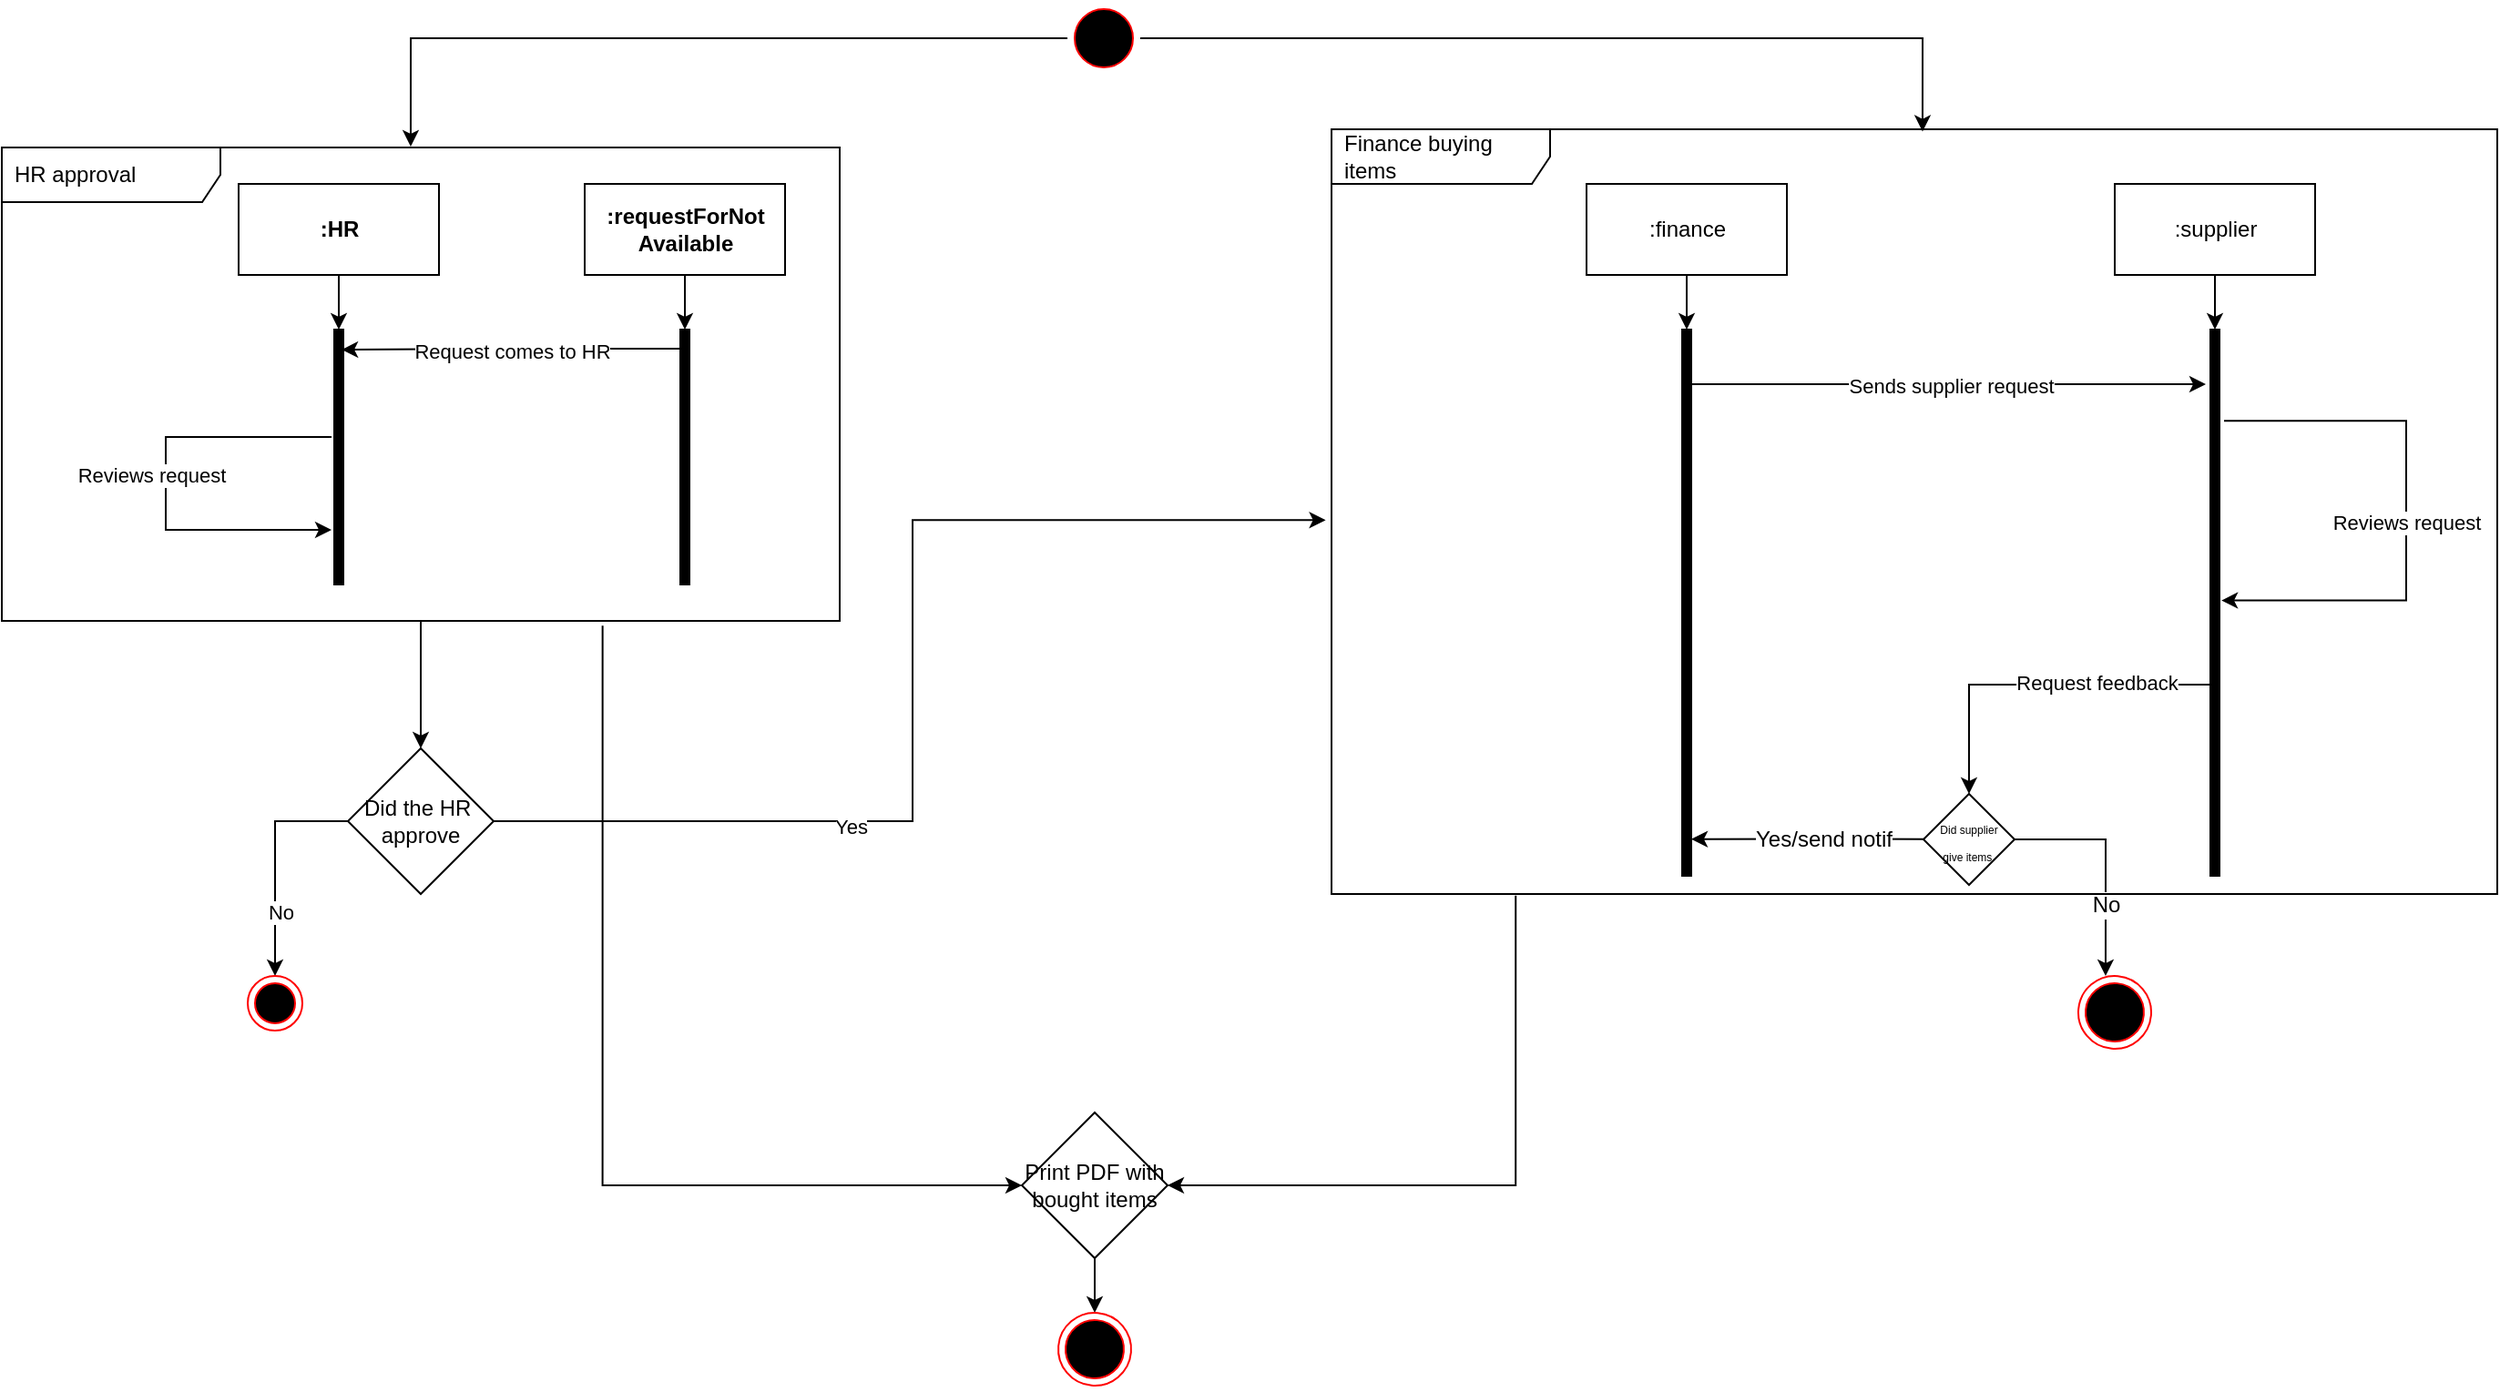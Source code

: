<mxfile version="20.8.13" type="github">
  <diagram name="Page-1" id="ucB_lO4Q2C9gVS_BFvmu">
    <mxGraphModel dx="2150" dy="975" grid="1" gridSize="10" guides="1" tooltips="1" connect="1" arrows="1" fold="1" page="0" pageScale="1" pageWidth="850" pageHeight="1100" math="0" shadow="0">
      <root>
        <mxCell id="0" />
        <mxCell id="1" parent="0" />
        <mxCell id="c53mcl23ytwHgsnoRXT7-5" style="edgeStyle=orthogonalEdgeStyle;rounded=0;orthogonalLoop=1;jettySize=auto;html=1;entryX=0.488;entryY=-0.002;entryDx=0;entryDy=0;entryPerimeter=0;" parent="1" source="c53mcl23ytwHgsnoRXT7-2" target="c53mcl23ytwHgsnoRXT7-20" edge="1">
          <mxGeometry relative="1" as="geometry">
            <mxPoint x="150" y="120" as="targetPoint" />
          </mxGeometry>
        </mxCell>
        <mxCell id="c53mcl23ytwHgsnoRXT7-31" style="edgeStyle=orthogonalEdgeStyle;rounded=0;orthogonalLoop=1;jettySize=auto;html=1;entryX=0.507;entryY=0.003;entryDx=0;entryDy=0;entryPerimeter=0;" parent="1" source="c53mcl23ytwHgsnoRXT7-2" target="c53mcl23ytwHgsnoRXT7-58" edge="1">
          <mxGeometry relative="1" as="geometry">
            <mxPoint x="800" y="60" as="targetPoint" />
          </mxGeometry>
        </mxCell>
        <mxCell id="c53mcl23ytwHgsnoRXT7-2" value="" style="ellipse;html=1;shape=startState;fillColor=#000000;strokeColor=#ff0000;" parent="1" vertex="1">
          <mxGeometry x="405" y="40" width="40" height="40" as="geometry" />
        </mxCell>
        <mxCell id="c53mcl23ytwHgsnoRXT7-6" value="&lt;b&gt;:HR&lt;/b&gt;" style="html=1;" parent="1" vertex="1">
          <mxGeometry x="-50" y="140" width="110" height="50" as="geometry" />
        </mxCell>
        <mxCell id="c53mcl23ytwHgsnoRXT7-9" style="edgeStyle=orthogonalEdgeStyle;rounded=0;orthogonalLoop=1;jettySize=auto;html=1;exitX=0.5;exitY=1;exitDx=0;exitDy=0;" parent="1" source="c53mcl23ytwHgsnoRXT7-6" target="c53mcl23ytwHgsnoRXT7-8" edge="1">
          <mxGeometry relative="1" as="geometry" />
        </mxCell>
        <mxCell id="c53mcl23ytwHgsnoRXT7-15" style="edgeStyle=orthogonalEdgeStyle;rounded=0;orthogonalLoop=1;jettySize=auto;html=1;entryX=0.811;entryY=0.079;entryDx=0;entryDy=0;entryPerimeter=0;exitX=0.144;exitY=0.075;exitDx=0;exitDy=0;exitPerimeter=0;" parent="1" source="c53mcl23ytwHgsnoRXT7-12" target="c53mcl23ytwHgsnoRXT7-8" edge="1">
          <mxGeometry relative="1" as="geometry">
            <mxPoint x="20" y="240" as="targetPoint" />
          </mxGeometry>
        </mxCell>
        <mxCell id="c53mcl23ytwHgsnoRXT7-16" value="Request comes to HR" style="edgeLabel;html=1;align=center;verticalAlign=middle;resizable=0;points=[];" parent="c53mcl23ytwHgsnoRXT7-15" vertex="1" connectable="0">
          <mxGeometry x="-0.094" y="1" relative="1" as="geometry">
            <mxPoint x="-8" as="offset" />
          </mxGeometry>
        </mxCell>
        <mxCell id="c53mcl23ytwHgsnoRXT7-17" style="edgeStyle=orthogonalEdgeStyle;rounded=0;orthogonalLoop=1;jettySize=auto;html=1;" parent="1" edge="1">
          <mxGeometry relative="1" as="geometry">
            <mxPoint x="1" y="330" as="targetPoint" />
            <mxPoint y="279" as="sourcePoint" />
            <Array as="points">
              <mxPoint x="1" y="279" />
              <mxPoint x="-90" y="279" />
              <mxPoint x="-90" y="330" />
              <mxPoint x="-17" y="330" />
              <mxPoint x="1" y="329" />
            </Array>
          </mxGeometry>
        </mxCell>
        <mxCell id="c53mcl23ytwHgsnoRXT7-18" value="Reviews request" style="edgeLabel;html=1;align=center;verticalAlign=middle;resizable=0;points=[];" parent="c53mcl23ytwHgsnoRXT7-17" vertex="1" connectable="0">
          <mxGeometry x="-0.466" y="-1" relative="1" as="geometry">
            <mxPoint x="-38" y="22" as="offset" />
          </mxGeometry>
        </mxCell>
        <mxCell id="c53mcl23ytwHgsnoRXT7-8" value="" style="html=1;points=[];perimeter=orthogonalPerimeter;fillColor=strokeColor;" parent="1" vertex="1">
          <mxGeometry x="2.5" y="220" width="5" height="140" as="geometry" />
        </mxCell>
        <mxCell id="c53mcl23ytwHgsnoRXT7-10" value="&lt;b&gt;:requestForNot&lt;br&gt;Available&lt;/b&gt;" style="html=1;" parent="1" vertex="1">
          <mxGeometry x="140" y="140" width="110" height="50" as="geometry" />
        </mxCell>
        <mxCell id="c53mcl23ytwHgsnoRXT7-11" style="edgeStyle=orthogonalEdgeStyle;rounded=0;orthogonalLoop=1;jettySize=auto;html=1;exitX=0.5;exitY=1;exitDx=0;exitDy=0;" parent="1" source="c53mcl23ytwHgsnoRXT7-10" target="c53mcl23ytwHgsnoRXT7-12" edge="1">
          <mxGeometry relative="1" as="geometry" />
        </mxCell>
        <mxCell id="c53mcl23ytwHgsnoRXT7-12" value="" style="html=1;points=[];perimeter=orthogonalPerimeter;fillColor=strokeColor;" parent="1" vertex="1">
          <mxGeometry x="192.5" y="220" width="5" height="140" as="geometry" />
        </mxCell>
        <mxCell id="c53mcl23ytwHgsnoRXT7-21" style="edgeStyle=orthogonalEdgeStyle;rounded=0;orthogonalLoop=1;jettySize=auto;html=1;" parent="1" source="c53mcl23ytwHgsnoRXT7-20" target="c53mcl23ytwHgsnoRXT7-25" edge="1">
          <mxGeometry relative="1" as="geometry">
            <mxPoint x="50.08" y="440" as="targetPoint" />
          </mxGeometry>
        </mxCell>
        <mxCell id="Tr6KO6QDgBk20_RHtYuu-2" style="edgeStyle=orthogonalEdgeStyle;rounded=0;orthogonalLoop=1;jettySize=auto;html=1;entryX=0;entryY=0.5;entryDx=0;entryDy=0;fontSize=12;exitX=0.717;exitY=1.01;exitDx=0;exitDy=0;exitPerimeter=0;" edge="1" parent="1" source="c53mcl23ytwHgsnoRXT7-20" target="Tr6KO6QDgBk20_RHtYuu-1">
          <mxGeometry relative="1" as="geometry">
            <Array as="points">
              <mxPoint x="150" y="690" />
            </Array>
          </mxGeometry>
        </mxCell>
        <mxCell id="c53mcl23ytwHgsnoRXT7-20" value="HR approval" style="shape=umlFrame;whiteSpace=wrap;html=1;width=120;height=30;boundedLbl=1;verticalAlign=middle;align=left;spacingLeft=5;" parent="1" vertex="1">
          <mxGeometry x="-180" y="120" width="460" height="260" as="geometry" />
        </mxCell>
        <mxCell id="c53mcl23ytwHgsnoRXT7-26" style="edgeStyle=orthogonalEdgeStyle;rounded=0;orthogonalLoop=1;jettySize=auto;html=1;" parent="1" source="c53mcl23ytwHgsnoRXT7-25" target="c53mcl23ytwHgsnoRXT7-28" edge="1">
          <mxGeometry relative="1" as="geometry">
            <mxPoint x="-30" y="590" as="targetPoint" />
          </mxGeometry>
        </mxCell>
        <mxCell id="c53mcl23ytwHgsnoRXT7-27" value="No" style="edgeLabel;html=1;align=center;verticalAlign=middle;resizable=0;points=[];" parent="c53mcl23ytwHgsnoRXT7-26" vertex="1" connectable="0">
          <mxGeometry x="0.439" y="3" relative="1" as="geometry">
            <mxPoint as="offset" />
          </mxGeometry>
        </mxCell>
        <mxCell id="c53mcl23ytwHgsnoRXT7-29" style="edgeStyle=orthogonalEdgeStyle;rounded=0;orthogonalLoop=1;jettySize=auto;html=1;entryX=-0.005;entryY=0.511;entryDx=0;entryDy=0;entryPerimeter=0;" parent="1" source="c53mcl23ytwHgsnoRXT7-25" target="c53mcl23ytwHgsnoRXT7-58" edge="1">
          <mxGeometry relative="1" as="geometry">
            <mxPoint x="393.84" y="490" as="targetPoint" />
          </mxGeometry>
        </mxCell>
        <mxCell id="c53mcl23ytwHgsnoRXT7-30" value="Yes" style="edgeLabel;html=1;align=center;verticalAlign=middle;resizable=0;points=[];" parent="c53mcl23ytwHgsnoRXT7-29" vertex="1" connectable="0">
          <mxGeometry x="-0.371" y="-3" relative="1" as="geometry">
            <mxPoint as="offset" />
          </mxGeometry>
        </mxCell>
        <mxCell id="c53mcl23ytwHgsnoRXT7-25" value="Did the HR&amp;nbsp;&lt;br&gt;approve" style="rhombus;whiteSpace=wrap;html=1;" parent="1" vertex="1">
          <mxGeometry x="10.0" y="450" width="80" height="80" as="geometry" />
        </mxCell>
        <mxCell id="c53mcl23ytwHgsnoRXT7-28" value="" style="ellipse;html=1;shape=endState;fillColor=#000000;strokeColor=#ff0000;" parent="1" vertex="1">
          <mxGeometry x="-45" y="575" width="30" height="30" as="geometry" />
        </mxCell>
        <mxCell id="c53mcl23ytwHgsnoRXT7-32" value=":finance" style="html=1;" parent="1" vertex="1">
          <mxGeometry x="690" y="140" width="110" height="50" as="geometry" />
        </mxCell>
        <mxCell id="c53mcl23ytwHgsnoRXT7-33" value=":supplier" style="html=1;" parent="1" vertex="1">
          <mxGeometry x="980" y="140" width="110" height="50" as="geometry" />
        </mxCell>
        <mxCell id="c53mcl23ytwHgsnoRXT7-35" style="edgeStyle=orthogonalEdgeStyle;rounded=0;orthogonalLoop=1;jettySize=auto;html=1;exitX=0.5;exitY=1;exitDx=0;exitDy=0;" parent="1" source="c53mcl23ytwHgsnoRXT7-32" target="c53mcl23ytwHgsnoRXT7-34" edge="1">
          <mxGeometry relative="1" as="geometry" />
        </mxCell>
        <mxCell id="c53mcl23ytwHgsnoRXT7-40" style="edgeStyle=orthogonalEdgeStyle;rounded=0;orthogonalLoop=1;jettySize=auto;html=1;" parent="1" source="c53mcl23ytwHgsnoRXT7-34" edge="1">
          <mxGeometry relative="1" as="geometry">
            <mxPoint x="1030" y="250" as="targetPoint" />
            <Array as="points">
              <mxPoint x="1010" y="250" />
              <mxPoint x="1010" y="250" />
            </Array>
          </mxGeometry>
        </mxCell>
        <mxCell id="c53mcl23ytwHgsnoRXT7-41" value="Sends supplier request" style="edgeLabel;html=1;align=center;verticalAlign=middle;resizable=0;points=[];" parent="c53mcl23ytwHgsnoRXT7-40" vertex="1" connectable="0">
          <mxGeometry x="-0.137" y="-1" relative="1" as="geometry">
            <mxPoint x="20" as="offset" />
          </mxGeometry>
        </mxCell>
        <mxCell id="c53mcl23ytwHgsnoRXT7-34" value="" style="html=1;points=[];perimeter=orthogonalPerimeter;fillColor=strokeColor;" parent="1" vertex="1">
          <mxGeometry x="742.5" y="220" width="5" height="300" as="geometry" />
        </mxCell>
        <mxCell id="c53mcl23ytwHgsnoRXT7-38" style="edgeStyle=orthogonalEdgeStyle;rounded=0;orthogonalLoop=1;jettySize=auto;html=1;exitX=0.5;exitY=1;exitDx=0;exitDy=0;" parent="1" source="c53mcl23ytwHgsnoRXT7-33" target="c53mcl23ytwHgsnoRXT7-37" edge="1">
          <mxGeometry relative="1" as="geometry" />
        </mxCell>
        <mxCell id="c53mcl23ytwHgsnoRXT7-48" style="edgeStyle=orthogonalEdgeStyle;rounded=0;orthogonalLoop=1;jettySize=auto;html=1;entryX=0.5;entryY=0;entryDx=0;entryDy=0;exitX=-0.009;exitY=0.632;exitDx=0;exitDy=0;exitPerimeter=0;" parent="1" target="c53mcl23ytwHgsnoRXT7-47" edge="1">
          <mxGeometry relative="1" as="geometry">
            <mxPoint x="1037.445" y="494.6" as="sourcePoint" />
            <Array as="points">
              <mxPoint x="1037.99" y="415" />
              <mxPoint x="899.99" y="415" />
            </Array>
          </mxGeometry>
        </mxCell>
        <mxCell id="c53mcl23ytwHgsnoRXT7-49" value="Request feedback" style="edgeLabel;html=1;align=center;verticalAlign=middle;resizable=0;points=[];" parent="c53mcl23ytwHgsnoRXT7-48" vertex="1" connectable="0">
          <mxGeometry x="0.12" y="-1" relative="1" as="geometry">
            <mxPoint x="8" as="offset" />
          </mxGeometry>
        </mxCell>
        <mxCell id="c53mcl23ytwHgsnoRXT7-37" value="" style="html=1;points=[];perimeter=orthogonalPerimeter;fillColor=strokeColor;" parent="1" vertex="1">
          <mxGeometry x="1032.5" y="220" width="5" height="300" as="geometry" />
        </mxCell>
        <mxCell id="c53mcl23ytwHgsnoRXT7-45" style="edgeStyle=orthogonalEdgeStyle;rounded=0;orthogonalLoop=1;jettySize=auto;html=1;exitX=1.5;exitY=0.167;exitDx=0;exitDy=0;exitPerimeter=0;entryX=1.212;entryY=0.496;entryDx=0;entryDy=0;entryPerimeter=0;" parent="1" source="c53mcl23ytwHgsnoRXT7-37" target="c53mcl23ytwHgsnoRXT7-37" edge="1">
          <mxGeometry relative="1" as="geometry">
            <mxPoint x="1050" y="310" as="targetPoint" />
            <mxPoint x="1038.855" y="259.24" as="sourcePoint" />
            <Array as="points">
              <mxPoint x="1140" y="270" />
              <mxPoint x="1140" y="369" />
            </Array>
          </mxGeometry>
        </mxCell>
        <mxCell id="c53mcl23ytwHgsnoRXT7-46" value="Reviews request" style="edgeLabel;html=1;align=center;verticalAlign=middle;resizable=0;points=[];" parent="c53mcl23ytwHgsnoRXT7-45" vertex="1" connectable="0">
          <mxGeometry x="0.071" y="2" relative="1" as="geometry">
            <mxPoint x="-2" y="-5" as="offset" />
          </mxGeometry>
        </mxCell>
        <mxCell id="c53mcl23ytwHgsnoRXT7-50" style="edgeStyle=orthogonalEdgeStyle;rounded=0;orthogonalLoop=1;jettySize=auto;html=1;entryX=1.02;entryY=0.934;entryDx=0;entryDy=0;entryPerimeter=0;" parent="1" edge="1">
          <mxGeometry relative="1" as="geometry">
            <mxPoint x="747.5" y="499.83" as="targetPoint" />
            <mxPoint x="875.09" y="499.83" as="sourcePoint" />
            <Array as="points">
              <mxPoint x="810.9" y="499.63" />
            </Array>
          </mxGeometry>
        </mxCell>
        <mxCell id="c53mcl23ytwHgsnoRXT7-56" value="Yes/send notif" style="edgeLabel;html=1;align=center;verticalAlign=middle;resizable=0;points=[];fontSize=12;" parent="c53mcl23ytwHgsnoRXT7-50" vertex="1" connectable="0">
          <mxGeometry x="0.491" relative="1" as="geometry">
            <mxPoint x="40" as="offset" />
          </mxGeometry>
        </mxCell>
        <mxCell id="c53mcl23ytwHgsnoRXT7-51" style="edgeStyle=orthogonalEdgeStyle;rounded=0;orthogonalLoop=1;jettySize=auto;html=1;" parent="1" source="c53mcl23ytwHgsnoRXT7-47" edge="1">
          <mxGeometry relative="1" as="geometry">
            <mxPoint x="974.99" y="575" as="targetPoint" />
            <Array as="points">
              <mxPoint x="974.99" y="500" />
            </Array>
          </mxGeometry>
        </mxCell>
        <mxCell id="c53mcl23ytwHgsnoRXT7-52" value="&lt;font style=&quot;font-size: 12px;&quot;&gt;No&lt;/font&gt;" style="edgeLabel;html=1;align=center;verticalAlign=middle;resizable=0;points=[];fontSize=6;" parent="c53mcl23ytwHgsnoRXT7-51" vertex="1" connectable="0">
          <mxGeometry x="0.512" y="-3" relative="1" as="geometry">
            <mxPoint x="3" y="-9" as="offset" />
          </mxGeometry>
        </mxCell>
        <mxCell id="c53mcl23ytwHgsnoRXT7-47" value="&lt;font style=&quot;font-size: 6px;&quot;&gt;Did supplier&lt;br&gt;give items&amp;nbsp;&lt;/font&gt;" style="rhombus;whiteSpace=wrap;html=1;" parent="1" vertex="1">
          <mxGeometry x="874.99" y="475" width="50" height="50" as="geometry" />
        </mxCell>
        <mxCell id="c53mcl23ytwHgsnoRXT7-55" value="" style="ellipse;html=1;shape=endState;fillColor=#000000;strokeColor=#ff0000;fontSize=12;rotation=5;" parent="1" vertex="1">
          <mxGeometry x="960" y="575" width="40" height="40" as="geometry" />
        </mxCell>
        <mxCell id="c53mcl23ytwHgsnoRXT7-58" value="Finance buying items" style="shape=umlFrame;whiteSpace=wrap;html=1;width=120;height=30;boundedLbl=1;verticalAlign=middle;align=left;spacingLeft=5;fontSize=12;" parent="1" vertex="1">
          <mxGeometry x="550" y="110" width="640" height="420" as="geometry" />
        </mxCell>
        <mxCell id="Tr6KO6QDgBk20_RHtYuu-3" style="edgeStyle=orthogonalEdgeStyle;rounded=0;orthogonalLoop=1;jettySize=auto;html=1;fontSize=12;exitX=0.158;exitY=1.002;exitDx=0;exitDy=0;exitPerimeter=0;entryX=1;entryY=0.5;entryDx=0;entryDy=0;" edge="1" parent="1" source="c53mcl23ytwHgsnoRXT7-58" target="Tr6KO6QDgBk20_RHtYuu-1">
          <mxGeometry relative="1" as="geometry" />
        </mxCell>
        <mxCell id="Tr6KO6QDgBk20_RHtYuu-4" style="edgeStyle=orthogonalEdgeStyle;rounded=0;orthogonalLoop=1;jettySize=auto;html=1;fontSize=12;" edge="1" parent="1" source="Tr6KO6QDgBk20_RHtYuu-1">
          <mxGeometry relative="1" as="geometry">
            <mxPoint x="420.0" y="760" as="targetPoint" />
          </mxGeometry>
        </mxCell>
        <mxCell id="Tr6KO6QDgBk20_RHtYuu-1" value="Print PDF with bought items" style="rhombus;whiteSpace=wrap;html=1;" vertex="1" parent="1">
          <mxGeometry x="380.0" y="650" width="80" height="80" as="geometry" />
        </mxCell>
        <mxCell id="Tr6KO6QDgBk20_RHtYuu-5" value="" style="ellipse;html=1;shape=endState;fillColor=#000000;strokeColor=#ff0000;fontSize=12;rotation=5;" vertex="1" parent="1">
          <mxGeometry x="400" y="760" width="40" height="40" as="geometry" />
        </mxCell>
      </root>
    </mxGraphModel>
  </diagram>
</mxfile>
